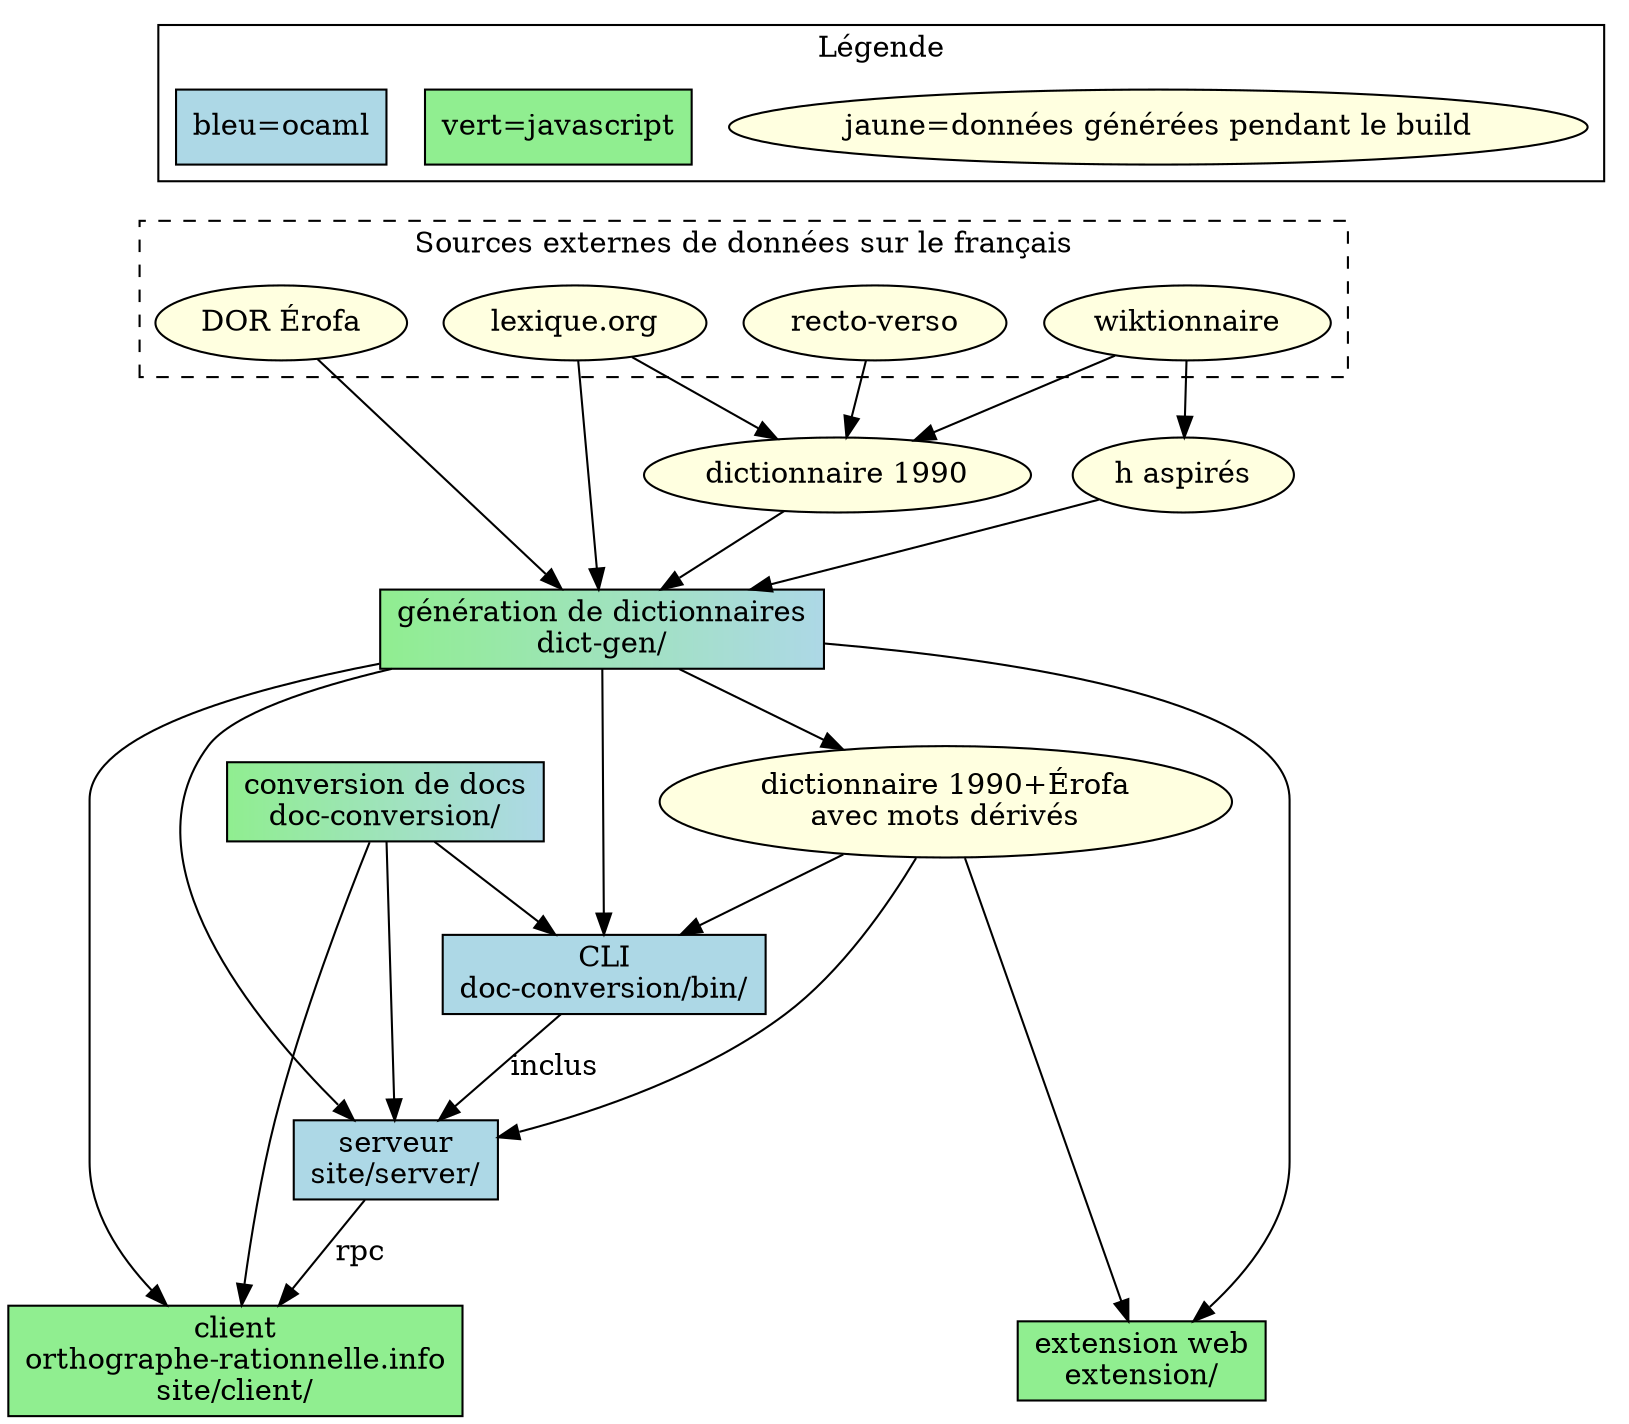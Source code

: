 digraph {
    subgraph cluster_legend {
        label="Légende"
        rank=same;
        zz[label="jaune=données générées pendant le build" style=filled fillcolor="lightyellow"];
        zz2[label="vert=javascript" shape=box style=filled fillcolor="lightgreen"];
        zz3[label="bleu=ocaml" shape=box style=filled fillcolor="lightblue"];
    }
    subgraph cluster_inputs {
        label="Sources externes de données sur le français";
        style=dashed;
        rank=same;
        "recto-verso"[URL="https://uclouvain.be/recto-verso/essaie-recto.html" style=filled fillcolor=lightyellow];
        lexique[label="lexique.org" URL="http://lexique.org" style=filled fillcolor=lightyellow];
        wiktionnaire[label="wiktionnaire" URL="https://fr.wiktionary.org/" style=filled fillcolor=lightyellow];
        "DOR Érofa"[URL="https://gitlab.com/erofa/coorte/-/blob/main/DOR/DOR.csv" style=filled fillcolor=lightyellow];
        zz3->"DOR Érofa"[style=invis];
    }
    "h aspirés"[style=filled fillcolor=lightyellow];
    "dictionnaire 1990"[style=filled fillcolor=lightyellow];
    dicterofa[style=filled fillcolor=lightyellow label="dictionnaire 1990+Érofa\navec mots dérivés"];
    conv[label="conversion de docs\ndoc-conversion/" shape=box style=filled fillcolor="lightgreen:lightblue"];
    dictgen[label="génération de dictionnaires\ndict-gen/" shape=box style=filled fillcolor="lightgreen:lightblue"];
    cli[label="CLI\ndoc-conversion/bin/" shape=box style=filled fillcolor="lightblue"];
    serveur[label="serveur\nsite/server/" shape=box style=filled fillcolor="lightblue"];
    subgraph outputs {
        rank=same;
        webextension[label="extension web\nextension/" URL="https://addons.mozilla.org/fr/firefox/addon/orthographe-rationnelle/" shape=box style=filled fillcolor="lightgreen"];
        client[label="client\northographe-rationnelle.info\nsite/client/" URL="https://orthographe-rationnelle.info" shape=box style=filled fillcolor="lightgreen"];
    }

    wiktionnaire -> "h aspirés";

    { wiktionnaire "recto-verso" lexique } -> "dictionnaire 1990";

    { "dictionnaire 1990" "DOR Érofa" lexique "h aspirés" } -> dictgen;
    dictgen -> dicterofa;

    dictgen -> webextension;
    dicterofa -> { webextension cli serveur };

    conv -> { client serveur cli };
    dictgen -> { client serveur cli };
    cli -> serveur [label=inclus];
    serveur -> client [label=rpc];
}
